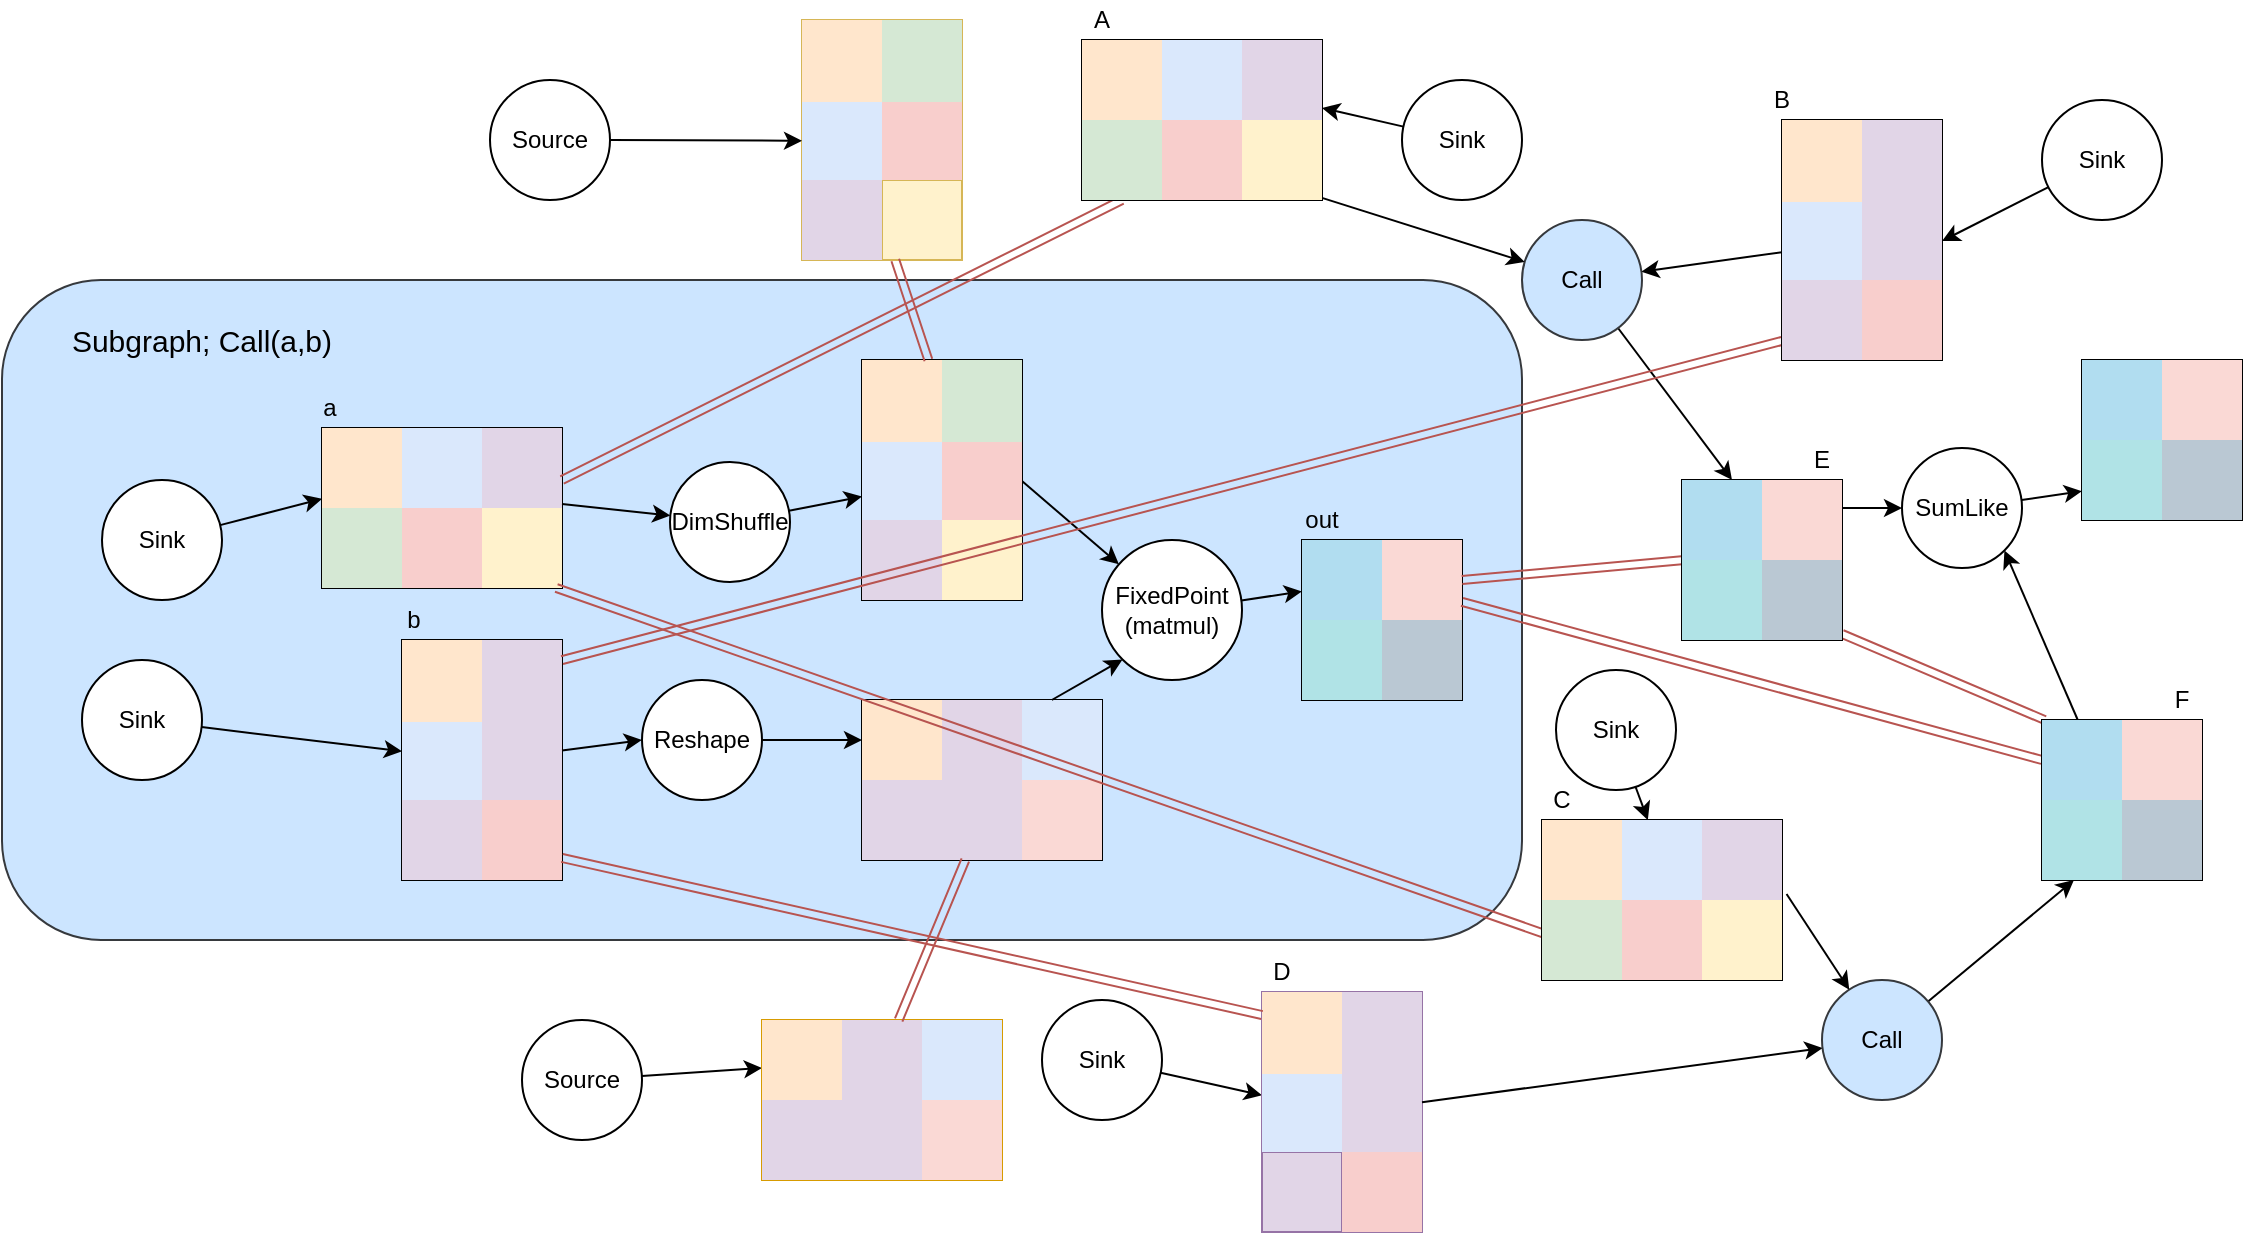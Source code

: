 <mxfile version="14.4.2" type="device"><diagram id="dzN43u1hBWLjYu7egHcY" name="Page-1"><mxGraphModel dx="1426" dy="2090" grid="1" gridSize="10" guides="1" tooltips="1" connect="1" arrows="1" fold="1" page="1" pageScale="1" pageWidth="827" pageHeight="1169" math="0" shadow="0"><root><mxCell id="0"/><mxCell id="1" parent="0"/><mxCell id="1M61TeJBCYLidvmGUJ4d-82" value="" style="rounded=1;whiteSpace=wrap;html=1;fillColor=#cce5ff;strokeColor=#36393d;" parent="1" vertex="1"><mxGeometry x="50" y="50" width="760" height="330" as="geometry"/></mxCell><mxCell id="1M61TeJBCYLidvmGUJ4d-6" style="rounded=0;orthogonalLoop=1;jettySize=auto;html=1;" parent="1" source="1M61TeJBCYLidvmGUJ4d-5" target="1M61TeJBCYLidvmGUJ4d-15" edge="1"><mxGeometry relative="1" as="geometry"><mxPoint x="170" y="200" as="targetPoint"/></mxGeometry></mxCell><mxCell id="1M61TeJBCYLidvmGUJ4d-5" value="Sink" style="ellipse;whiteSpace=wrap;html=1;aspect=fixed;" parent="1" vertex="1"><mxGeometry x="100" y="150" width="60" height="60" as="geometry"/></mxCell><mxCell id="1M61TeJBCYLidvmGUJ4d-14" value="" style="shape=table;html=1;whiteSpace=wrap;startSize=0;container=1;collapsible=0;childLayout=tableLayout;" parent="1" vertex="1"><mxGeometry x="210" y="124" width="120" height="80" as="geometry"/></mxCell><mxCell id="1M61TeJBCYLidvmGUJ4d-15" value="" style="shape=partialRectangle;html=1;whiteSpace=wrap;collapsible=0;dropTarget=0;pointerEvents=0;fillColor=none;top=0;left=0;bottom=0;right=0;points=[[0,0.5],[1,0.5]];portConstraint=eastwest;" parent="1M61TeJBCYLidvmGUJ4d-14" vertex="1"><mxGeometry width="120" height="40" as="geometry"/></mxCell><mxCell id="1M61TeJBCYLidvmGUJ4d-16" value="" style="shape=partialRectangle;html=1;whiteSpace=wrap;connectable=0;overflow=hidden;fillColor=#ffe6cc;top=0;left=0;bottom=0;right=0;strokeColor=#d79b00;" parent="1M61TeJBCYLidvmGUJ4d-15" vertex="1"><mxGeometry width="40" height="40" as="geometry"/></mxCell><mxCell id="1M61TeJBCYLidvmGUJ4d-17" value="" style="shape=partialRectangle;html=1;whiteSpace=wrap;connectable=0;overflow=hidden;fillColor=#dae8fc;top=0;left=0;bottom=0;right=0;strokeColor=#6c8ebf;" parent="1M61TeJBCYLidvmGUJ4d-15" vertex="1"><mxGeometry x="40" width="40" height="40" as="geometry"/></mxCell><mxCell id="1M61TeJBCYLidvmGUJ4d-18" value="" style="shape=partialRectangle;html=1;whiteSpace=wrap;connectable=0;overflow=hidden;fillColor=#e1d5e7;top=0;left=0;bottom=0;right=0;strokeColor=#9673a6;" parent="1M61TeJBCYLidvmGUJ4d-15" vertex="1"><mxGeometry x="80" width="40" height="40" as="geometry"/></mxCell><mxCell id="1M61TeJBCYLidvmGUJ4d-19" value="" style="shape=partialRectangle;html=1;whiteSpace=wrap;collapsible=0;dropTarget=0;pointerEvents=0;fillColor=none;top=0;left=0;bottom=0;right=0;points=[[0,0.5],[1,0.5]];portConstraint=eastwest;" parent="1M61TeJBCYLidvmGUJ4d-14" vertex="1"><mxGeometry y="40" width="120" height="40" as="geometry"/></mxCell><mxCell id="1M61TeJBCYLidvmGUJ4d-20" value="" style="shape=partialRectangle;html=1;whiteSpace=wrap;connectable=0;overflow=hidden;fillColor=#d5e8d4;top=0;left=0;bottom=0;right=0;strokeColor=#82b366;" parent="1M61TeJBCYLidvmGUJ4d-19" vertex="1"><mxGeometry width="40" height="40" as="geometry"/></mxCell><mxCell id="1M61TeJBCYLidvmGUJ4d-21" value="" style="shape=partialRectangle;html=1;whiteSpace=wrap;connectable=0;overflow=hidden;fillColor=#f8cecc;top=0;left=0;bottom=0;right=0;strokeColor=#b85450;" parent="1M61TeJBCYLidvmGUJ4d-19" vertex="1"><mxGeometry x="40" width="40" height="40" as="geometry"/></mxCell><mxCell id="1M61TeJBCYLidvmGUJ4d-22" value="" style="shape=partialRectangle;html=1;whiteSpace=wrap;connectable=0;overflow=hidden;fillColor=#fff2cc;top=0;left=0;bottom=0;right=0;strokeColor=#d6b656;" parent="1M61TeJBCYLidvmGUJ4d-19" vertex="1"><mxGeometry x="80" width="40" height="40" as="geometry"/></mxCell><mxCell id="1M61TeJBCYLidvmGUJ4d-34" style="edgeStyle=none;rounded=0;orthogonalLoop=1;jettySize=auto;html=1;" parent="1" source="1M61TeJBCYLidvmGUJ4d-23" target="1M61TeJBCYLidvmGUJ4d-28" edge="1"><mxGeometry relative="1" as="geometry"/></mxCell><mxCell id="1M61TeJBCYLidvmGUJ4d-23" value="Sink" style="ellipse;whiteSpace=wrap;html=1;aspect=fixed;" parent="1" vertex="1"><mxGeometry x="90" y="240" width="60" height="60" as="geometry"/></mxCell><mxCell id="1M61TeJBCYLidvmGUJ4d-24" value="" style="shape=table;html=1;whiteSpace=wrap;startSize=0;container=1;collapsible=0;childLayout=tableLayout;" parent="1" vertex="1"><mxGeometry x="250" y="230" width="80" height="120" as="geometry"/></mxCell><mxCell id="1M61TeJBCYLidvmGUJ4d-25" value="" style="shape=partialRectangle;html=1;whiteSpace=wrap;collapsible=0;dropTarget=0;pointerEvents=0;fillColor=none;top=0;left=0;bottom=0;right=0;points=[[0,0.5],[1,0.5]];portConstraint=eastwest;" parent="1M61TeJBCYLidvmGUJ4d-24" vertex="1"><mxGeometry width="80" height="41" as="geometry"/></mxCell><mxCell id="1M61TeJBCYLidvmGUJ4d-26" value="" style="shape=partialRectangle;html=1;whiteSpace=wrap;connectable=0;overflow=hidden;fillColor=#ffe6cc;top=0;left=0;bottom=0;right=0;strokeColor=#d79b00;" parent="1M61TeJBCYLidvmGUJ4d-25" vertex="1"><mxGeometry width="40" height="41" as="geometry"/></mxCell><mxCell id="1M61TeJBCYLidvmGUJ4d-27" value="" style="shape=partialRectangle;html=1;whiteSpace=wrap;connectable=0;overflow=hidden;fillColor=#e1d5e7;top=0;left=0;bottom=0;right=0;strokeColor=#9673a6;" parent="1M61TeJBCYLidvmGUJ4d-25" vertex="1"><mxGeometry x="40" width="40" height="41" as="geometry"/></mxCell><mxCell id="1M61TeJBCYLidvmGUJ4d-28" value="" style="shape=partialRectangle;html=1;whiteSpace=wrap;collapsible=0;dropTarget=0;pointerEvents=0;fillColor=none;top=0;left=0;bottom=0;right=0;points=[[0,0.5],[1,0.5]];portConstraint=eastwest;" parent="1M61TeJBCYLidvmGUJ4d-24" vertex="1"><mxGeometry y="41" width="80" height="39" as="geometry"/></mxCell><mxCell id="1M61TeJBCYLidvmGUJ4d-29" value="" style="shape=partialRectangle;html=1;whiteSpace=wrap;connectable=0;overflow=hidden;fillColor=#dae8fc;top=0;left=0;bottom=0;right=0;strokeColor=#6c8ebf;" parent="1M61TeJBCYLidvmGUJ4d-28" vertex="1"><mxGeometry width="40" height="39" as="geometry"/></mxCell><mxCell id="1M61TeJBCYLidvmGUJ4d-30" value="" style="shape=partialRectangle;html=1;whiteSpace=wrap;connectable=0;overflow=hidden;fillColor=#e1d5e7;top=0;left=0;bottom=0;right=0;strokeColor=#9673a6;" parent="1M61TeJBCYLidvmGUJ4d-28" vertex="1"><mxGeometry x="40" width="40" height="39" as="geometry"/></mxCell><mxCell id="1M61TeJBCYLidvmGUJ4d-31" value="" style="shape=partialRectangle;html=1;whiteSpace=wrap;collapsible=0;dropTarget=0;pointerEvents=0;fillColor=none;top=0;left=0;bottom=0;right=0;points=[[0,0.5],[1,0.5]];portConstraint=eastwest;" parent="1M61TeJBCYLidvmGUJ4d-24" vertex="1"><mxGeometry y="80" width="80" height="40" as="geometry"/></mxCell><mxCell id="1M61TeJBCYLidvmGUJ4d-32" value="" style="shape=partialRectangle;html=1;whiteSpace=wrap;connectable=0;overflow=hidden;fillColor=#e1d5e7;top=0;left=0;bottom=0;right=0;strokeColor=#9673a6;" parent="1M61TeJBCYLidvmGUJ4d-31" vertex="1"><mxGeometry width="40" height="40" as="geometry"/></mxCell><mxCell id="1M61TeJBCYLidvmGUJ4d-33" value="" style="shape=partialRectangle;html=1;whiteSpace=wrap;connectable=0;overflow=hidden;fillColor=#f8cecc;top=0;left=0;bottom=0;right=0;strokeColor=#b85450;" parent="1M61TeJBCYLidvmGUJ4d-31" vertex="1"><mxGeometry x="40" width="40" height="40" as="geometry"/></mxCell><mxCell id="1M61TeJBCYLidvmGUJ4d-59" style="edgeStyle=none;rounded=0;orthogonalLoop=1;jettySize=auto;html=1;" parent="1" source="1M61TeJBCYLidvmGUJ4d-35" target="1M61TeJBCYLidvmGUJ4d-38" edge="1"><mxGeometry relative="1" as="geometry"/></mxCell><mxCell id="1M61TeJBCYLidvmGUJ4d-35" value="Reshape" style="ellipse;whiteSpace=wrap;html=1;aspect=fixed;" parent="1" vertex="1"><mxGeometry x="370" y="250" width="60" height="60" as="geometry"/></mxCell><mxCell id="1M61TeJBCYLidvmGUJ4d-58" style="edgeStyle=none;rounded=0;orthogonalLoop=1;jettySize=auto;html=1;" parent="1" source="1M61TeJBCYLidvmGUJ4d-36" target="1M61TeJBCYLidvmGUJ4d-50" edge="1"><mxGeometry relative="1" as="geometry"/></mxCell><mxCell id="1M61TeJBCYLidvmGUJ4d-36" value="DimShuffle" style="ellipse;whiteSpace=wrap;html=1;aspect=fixed;" parent="1" vertex="1"><mxGeometry x="384" y="141" width="60" height="60" as="geometry"/></mxCell><mxCell id="1M61TeJBCYLidvmGUJ4d-37" value="" style="shape=table;html=1;whiteSpace=wrap;startSize=0;container=1;collapsible=0;childLayout=tableLayout;" parent="1" vertex="1"><mxGeometry x="480" y="260" width="120" height="80" as="geometry"/></mxCell><mxCell id="1M61TeJBCYLidvmGUJ4d-38" value="" style="shape=partialRectangle;html=1;whiteSpace=wrap;collapsible=0;dropTarget=0;pointerEvents=0;fillColor=none;top=0;left=0;bottom=0;right=0;points=[[0,0.5],[1,0.5]];portConstraint=eastwest;" parent="1M61TeJBCYLidvmGUJ4d-37" vertex="1"><mxGeometry width="120" height="40" as="geometry"/></mxCell><mxCell id="1M61TeJBCYLidvmGUJ4d-39" value="" style="shape=partialRectangle;html=1;whiteSpace=wrap;connectable=0;overflow=hidden;fillColor=#ffe6cc;top=0;left=0;bottom=0;right=0;strokeColor=#d79b00;" parent="1M61TeJBCYLidvmGUJ4d-38" vertex="1"><mxGeometry width="40" height="40" as="geometry"/></mxCell><mxCell id="1M61TeJBCYLidvmGUJ4d-40" value="" style="shape=partialRectangle;html=1;whiteSpace=wrap;connectable=0;overflow=hidden;fillColor=#e1d5e7;top=0;left=0;bottom=0;right=0;strokeColor=#9673a6;" parent="1M61TeJBCYLidvmGUJ4d-38" vertex="1"><mxGeometry x="40" width="40" height="40" as="geometry"/></mxCell><mxCell id="1M61TeJBCYLidvmGUJ4d-41" value="" style="shape=partialRectangle;html=1;whiteSpace=wrap;connectable=0;overflow=hidden;fillColor=#dae8fc;top=0;left=0;bottom=0;right=0;strokeColor=#6c8ebf;" parent="1M61TeJBCYLidvmGUJ4d-38" vertex="1"><mxGeometry x="80" width="40" height="40" as="geometry"/></mxCell><mxCell id="1M61TeJBCYLidvmGUJ4d-42" value="" style="shape=partialRectangle;html=1;whiteSpace=wrap;collapsible=0;dropTarget=0;pointerEvents=0;fillColor=none;top=0;left=0;bottom=0;right=0;points=[[0,0.5],[1,0.5]];portConstraint=eastwest;" parent="1M61TeJBCYLidvmGUJ4d-37" vertex="1"><mxGeometry y="40" width="120" height="40" as="geometry"/></mxCell><mxCell id="1M61TeJBCYLidvmGUJ4d-43" value="" style="shape=partialRectangle;html=1;whiteSpace=wrap;connectable=0;overflow=hidden;fillColor=#e1d5e7;top=0;left=0;bottom=0;right=0;strokeColor=#9673a6;" parent="1M61TeJBCYLidvmGUJ4d-42" vertex="1"><mxGeometry width="40" height="40" as="geometry"/></mxCell><mxCell id="1M61TeJBCYLidvmGUJ4d-44" value="" style="shape=partialRectangle;html=1;whiteSpace=wrap;connectable=0;overflow=hidden;fillColor=#e1d5e7;top=0;left=0;bottom=0;right=0;strokeColor=#9673a6;" parent="1M61TeJBCYLidvmGUJ4d-42" vertex="1"><mxGeometry x="40" width="40" height="40" as="geometry"/></mxCell><mxCell id="1M61TeJBCYLidvmGUJ4d-45" value="" style="shape=partialRectangle;html=1;whiteSpace=wrap;connectable=0;overflow=hidden;fillColor=#fad9d5;top=0;left=0;bottom=0;right=0;strokeColor=#ae4132;" parent="1M61TeJBCYLidvmGUJ4d-42" vertex="1"><mxGeometry x="80" width="40" height="40" as="geometry"/></mxCell><mxCell id="1M61TeJBCYLidvmGUJ4d-56" style="edgeStyle=none;rounded=0;orthogonalLoop=1;jettySize=auto;html=1;exitX=1;exitY=-0.05;exitDx=0;exitDy=0;exitPerimeter=0;" parent="1" source="1M61TeJBCYLidvmGUJ4d-19" target="1M61TeJBCYLidvmGUJ4d-36" edge="1"><mxGeometry relative="1" as="geometry"/></mxCell><mxCell id="1M61TeJBCYLidvmGUJ4d-57" style="edgeStyle=none;rounded=0;orthogonalLoop=1;jettySize=auto;html=1;entryX=0;entryY=0.5;entryDx=0;entryDy=0;" parent="1" source="1M61TeJBCYLidvmGUJ4d-28" target="1M61TeJBCYLidvmGUJ4d-35" edge="1"><mxGeometry relative="1" as="geometry"/></mxCell><mxCell id="1M61TeJBCYLidvmGUJ4d-70" style="edgeStyle=none;rounded=0;orthogonalLoop=1;jettySize=auto;html=1;" parent="1" source="1M61TeJBCYLidvmGUJ4d-60" target="1M61TeJBCYLidvmGUJ4d-64" edge="1"><mxGeometry relative="1" as="geometry"/></mxCell><mxCell id="1M61TeJBCYLidvmGUJ4d-60" value="FixedPoint&lt;br&gt;(matmul)" style="ellipse;whiteSpace=wrap;html=1;aspect=fixed;" parent="1" vertex="1"><mxGeometry x="600" y="180" width="70" height="70" as="geometry"/></mxCell><mxCell id="1M61TeJBCYLidvmGUJ4d-61" style="edgeStyle=none;rounded=0;orthogonalLoop=1;jettySize=auto;html=1;entryX=0;entryY=1;entryDx=0;entryDy=0;" parent="1" source="1M61TeJBCYLidvmGUJ4d-38" target="1M61TeJBCYLidvmGUJ4d-60" edge="1"><mxGeometry relative="1" as="geometry"/></mxCell><mxCell id="1M61TeJBCYLidvmGUJ4d-62" style="edgeStyle=none;rounded=0;orthogonalLoop=1;jettySize=auto;html=1;exitX=1;exitY=0.5;exitDx=0;exitDy=0;" parent="1" source="1M61TeJBCYLidvmGUJ4d-50" target="1M61TeJBCYLidvmGUJ4d-60" edge="1"><mxGeometry relative="1" as="geometry"/></mxCell><mxCell id="1M61TeJBCYLidvmGUJ4d-63" value="" style="shape=table;html=1;whiteSpace=wrap;startSize=0;container=1;collapsible=0;childLayout=tableLayout;" parent="1" vertex="1"><mxGeometry x="700" y="180" width="80" height="80" as="geometry"/></mxCell><mxCell id="1M61TeJBCYLidvmGUJ4d-64" value="" style="shape=partialRectangle;html=1;whiteSpace=wrap;collapsible=0;dropTarget=0;pointerEvents=0;fillColor=none;top=0;left=0;bottom=0;right=0;points=[[0,0.5],[1,0.5]];portConstraint=eastwest;" parent="1M61TeJBCYLidvmGUJ4d-63" vertex="1"><mxGeometry width="80" height="40" as="geometry"/></mxCell><mxCell id="1M61TeJBCYLidvmGUJ4d-65" value="" style="shape=partialRectangle;html=1;whiteSpace=wrap;connectable=0;overflow=hidden;fillColor=#b1ddf0;top=0;left=0;bottom=0;right=0;strokeColor=#10739e;" parent="1M61TeJBCYLidvmGUJ4d-64" vertex="1"><mxGeometry width="40" height="40" as="geometry"/></mxCell><mxCell id="1M61TeJBCYLidvmGUJ4d-66" value="" style="shape=partialRectangle;html=1;whiteSpace=wrap;connectable=0;overflow=hidden;fillColor=#fad9d5;top=0;left=0;bottom=0;right=0;strokeColor=#ae4132;" parent="1M61TeJBCYLidvmGUJ4d-64" vertex="1"><mxGeometry x="40" width="40" height="40" as="geometry"/></mxCell><mxCell id="1M61TeJBCYLidvmGUJ4d-67" value="" style="shape=partialRectangle;html=1;whiteSpace=wrap;collapsible=0;dropTarget=0;pointerEvents=0;fillColor=none;top=0;left=0;bottom=0;right=0;points=[[0,0.5],[1,0.5]];portConstraint=eastwest;" parent="1M61TeJBCYLidvmGUJ4d-63" vertex="1"><mxGeometry y="40" width="80" height="40" as="geometry"/></mxCell><mxCell id="1M61TeJBCYLidvmGUJ4d-68" value="" style="shape=partialRectangle;html=1;whiteSpace=wrap;connectable=0;overflow=hidden;fillColor=#b0e3e6;top=0;left=0;bottom=0;right=0;strokeColor=#0e8088;" parent="1M61TeJBCYLidvmGUJ4d-67" vertex="1"><mxGeometry width="40" height="40" as="geometry"/></mxCell><mxCell id="1M61TeJBCYLidvmGUJ4d-69" value="" style="shape=partialRectangle;html=1;whiteSpace=wrap;connectable=0;overflow=hidden;fillColor=#bac8d3;top=0;left=0;bottom=0;right=0;strokeColor=#23445d;" parent="1M61TeJBCYLidvmGUJ4d-67" vertex="1"><mxGeometry x="40" width="40" height="40" as="geometry"/></mxCell><mxCell id="1M61TeJBCYLidvmGUJ4d-83" value="&lt;font style=&quot;font-size: 15px&quot;&gt;Subgraph; Call(a,b)&lt;/font&gt;" style="text;html=1;strokeColor=none;fillColor=none;align=center;verticalAlign=middle;whiteSpace=wrap;rounded=0;" parent="1" vertex="1"><mxGeometry x="70" y="50" width="160" height="60" as="geometry"/></mxCell><mxCell id="1M61TeJBCYLidvmGUJ4d-85" value="a" style="text;html=1;strokeColor=none;fillColor=none;align=center;verticalAlign=middle;whiteSpace=wrap;rounded=0;" parent="1" vertex="1"><mxGeometry x="194" y="104" width="40" height="20" as="geometry"/></mxCell><mxCell id="1M61TeJBCYLidvmGUJ4d-86" value="b" style="text;html=1;strokeColor=none;fillColor=none;align=center;verticalAlign=middle;whiteSpace=wrap;rounded=0;" parent="1" vertex="1"><mxGeometry x="236" y="210" width="40" height="20" as="geometry"/></mxCell><mxCell id="1M61TeJBCYLidvmGUJ4d-87" value="out" style="text;html=1;strokeColor=none;fillColor=none;align=center;verticalAlign=middle;whiteSpace=wrap;rounded=0;" parent="1" vertex="1"><mxGeometry x="690" y="160" width="40" height="20" as="geometry"/></mxCell><mxCell id="1M61TeJBCYLidvmGUJ4d-113" style="edgeStyle=none;rounded=0;orthogonalLoop=1;jettySize=auto;html=1;" parent="1" source="1M61TeJBCYLidvmGUJ4d-89" edge="1"><mxGeometry relative="1" as="geometry"><mxPoint x="710" y="-36" as="targetPoint"/></mxGeometry></mxCell><mxCell id="1M61TeJBCYLidvmGUJ4d-89" value="Sink" style="ellipse;whiteSpace=wrap;html=1;aspect=fixed;" parent="1" vertex="1"><mxGeometry x="750" y="-50" width="60" height="60" as="geometry"/></mxCell><mxCell id="1M61TeJBCYLidvmGUJ4d-112" style="edgeStyle=none;rounded=0;orthogonalLoop=1;jettySize=auto;html=1;entryX=1;entryY=0.5;entryDx=0;entryDy=0;" parent="1" source="1M61TeJBCYLidvmGUJ4d-90" target="1M61TeJBCYLidvmGUJ4d-267" edge="1"><mxGeometry relative="1" as="geometry"><mxPoint x="1000" y="18" as="targetPoint"/></mxGeometry></mxCell><mxCell id="1M61TeJBCYLidvmGUJ4d-90" value="Sink" style="ellipse;whiteSpace=wrap;html=1;aspect=fixed;" parent="1" vertex="1"><mxGeometry x="1070" y="-40" width="60" height="60" as="geometry"/></mxCell><mxCell id="1M61TeJBCYLidvmGUJ4d-100" value="" style="shape=partialRectangle;html=1;whiteSpace=wrap;connectable=0;overflow=hidden;fillColor=none;top=0;left=0;bottom=0;right=0;" parent="1" vertex="1"><mxGeometry x="490" y="180" width="40" height="40" as="geometry"/></mxCell><mxCell id="1M61TeJBCYLidvmGUJ4d-114" style="edgeStyle=none;rounded=0;orthogonalLoop=1;jettySize=auto;html=1;" parent="1" source="1M61TeJBCYLidvmGUJ4d-115" edge="1"><mxGeometry relative="1" as="geometry"><mxPoint x="872.923" y="320" as="targetPoint"/></mxGeometry></mxCell><mxCell id="1M61TeJBCYLidvmGUJ4d-115" value="Sink" style="ellipse;whiteSpace=wrap;html=1;aspect=fixed;" parent="1" vertex="1"><mxGeometry x="827" y="245" width="60" height="60" as="geometry"/></mxCell><mxCell id="1M61TeJBCYLidvmGUJ4d-116" style="edgeStyle=none;rounded=0;orthogonalLoop=1;jettySize=auto;html=1;" parent="1" source="1M61TeJBCYLidvmGUJ4d-117" target="1M61TeJBCYLidvmGUJ4d-131" edge="1"><mxGeometry relative="1" as="geometry"/></mxCell><mxCell id="1M61TeJBCYLidvmGUJ4d-117" value="Sink" style="ellipse;whiteSpace=wrap;html=1;aspect=fixed;" parent="1" vertex="1"><mxGeometry x="570" y="410" width="60" height="60" as="geometry"/></mxCell><mxCell id="1M61TeJBCYLidvmGUJ4d-127" value="" style="shape=table;html=1;whiteSpace=wrap;startSize=0;container=1;collapsible=0;childLayout=tableLayout;fillColor=#e1d5e7;strokeColor=#9673a6;" parent="1" vertex="1"><mxGeometry x="680" y="406" width="80" height="120" as="geometry"/></mxCell><mxCell id="1M61TeJBCYLidvmGUJ4d-128" value="" style="shape=partialRectangle;html=1;whiteSpace=wrap;collapsible=0;dropTarget=0;pointerEvents=0;fillColor=none;top=0;left=0;bottom=0;right=0;points=[[0,0.5],[1,0.5]];portConstraint=eastwest;" parent="1M61TeJBCYLidvmGUJ4d-127" vertex="1"><mxGeometry width="80" height="41" as="geometry"/></mxCell><mxCell id="1M61TeJBCYLidvmGUJ4d-129" value="" style="shape=partialRectangle;html=1;whiteSpace=wrap;connectable=0;overflow=hidden;fillColor=#ffe6cc;top=0;left=0;bottom=0;right=0;strokeColor=#d79b00;" parent="1M61TeJBCYLidvmGUJ4d-128" vertex="1"><mxGeometry width="40" height="41" as="geometry"/></mxCell><mxCell id="1M61TeJBCYLidvmGUJ4d-130" value="" style="shape=partialRectangle;html=1;whiteSpace=wrap;connectable=0;overflow=hidden;fillColor=#e1d5e7;top=0;left=0;bottom=0;right=0;strokeColor=#9673a6;" parent="1M61TeJBCYLidvmGUJ4d-128" vertex="1"><mxGeometry x="40" width="40" height="41" as="geometry"/></mxCell><mxCell id="1M61TeJBCYLidvmGUJ4d-131" value="" style="shape=partialRectangle;html=1;whiteSpace=wrap;collapsible=0;dropTarget=0;pointerEvents=0;fillColor=none;top=0;left=0;bottom=0;right=0;points=[[0,0.5],[1,0.5]];portConstraint=eastwest;" parent="1M61TeJBCYLidvmGUJ4d-127" vertex="1"><mxGeometry y="41" width="80" height="39" as="geometry"/></mxCell><mxCell id="1M61TeJBCYLidvmGUJ4d-132" value="" style="shape=partialRectangle;html=1;whiteSpace=wrap;connectable=0;overflow=hidden;fillColor=#dae8fc;top=0;left=0;bottom=0;right=0;strokeColor=#6c8ebf;" parent="1M61TeJBCYLidvmGUJ4d-131" vertex="1"><mxGeometry width="40" height="39" as="geometry"/></mxCell><mxCell id="1M61TeJBCYLidvmGUJ4d-133" value="" style="shape=partialRectangle;html=1;whiteSpace=wrap;connectable=0;overflow=hidden;fillColor=#e1d5e7;top=0;left=0;bottom=0;right=0;strokeColor=#9673a6;" parent="1M61TeJBCYLidvmGUJ4d-131" vertex="1"><mxGeometry x="40" width="40" height="39" as="geometry"/></mxCell><mxCell id="1M61TeJBCYLidvmGUJ4d-134" value="" style="shape=partialRectangle;html=1;whiteSpace=wrap;collapsible=0;dropTarget=0;pointerEvents=0;fillColor=none;top=0;left=0;bottom=0;right=0;points=[[0,0.5],[1,0.5]];portConstraint=eastwest;" parent="1M61TeJBCYLidvmGUJ4d-127" vertex="1"><mxGeometry y="80" width="80" height="40" as="geometry"/></mxCell><mxCell id="1M61TeJBCYLidvmGUJ4d-135" value="" style="shape=partialRectangle;html=1;whiteSpace=wrap;connectable=0;overflow=hidden;fillColor=none;top=0;left=0;bottom=0;right=0;" parent="1M61TeJBCYLidvmGUJ4d-134" vertex="1"><mxGeometry width="40" height="40" as="geometry"/></mxCell><mxCell id="1M61TeJBCYLidvmGUJ4d-136" value="" style="shape=partialRectangle;html=1;whiteSpace=wrap;connectable=0;overflow=hidden;fillColor=#f8cecc;top=0;left=0;bottom=0;right=0;strokeColor=#b85450;" parent="1M61TeJBCYLidvmGUJ4d-134" vertex="1"><mxGeometry x="40" width="40" height="40" as="geometry"/></mxCell><mxCell id="1M61TeJBCYLidvmGUJ4d-183" style="edgeStyle=none;rounded=0;orthogonalLoop=1;jettySize=auto;html=1;" parent="1" source="1M61TeJBCYLidvmGUJ4d-160" target="1M61TeJBCYLidvmGUJ4d-281" edge="1"><mxGeometry relative="1" as="geometry"><mxPoint x="913.636" y="140" as="targetPoint"/></mxGeometry></mxCell><mxCell id="1M61TeJBCYLidvmGUJ4d-160" value="Call" style="ellipse;whiteSpace=wrap;html=1;aspect=fixed;fillColor=#cce5ff;strokeColor=#36393d;" parent="1" vertex="1"><mxGeometry x="810" y="20" width="60" height="60" as="geometry"/></mxCell><mxCell id="1M61TeJBCYLidvmGUJ4d-161" style="edgeStyle=none;rounded=0;orthogonalLoop=1;jettySize=auto;html=1;" parent="1" source="1M61TeJBCYLidvmGUJ4d-267" target="1M61TeJBCYLidvmGUJ4d-160" edge="1"><mxGeometry relative="1" as="geometry"><mxPoint x="930" y="36.546" as="sourcePoint"/><mxPoint x="833.623" y="-60.117" as="targetPoint"/></mxGeometry></mxCell><mxCell id="1M61TeJBCYLidvmGUJ4d-162" style="edgeStyle=none;rounded=0;orthogonalLoop=1;jettySize=auto;html=1;" parent="1" target="1M61TeJBCYLidvmGUJ4d-160" edge="1"><mxGeometry relative="1" as="geometry"><mxPoint x="710" y="8.947" as="sourcePoint"/><mxPoint x="836.968" y="-80.841" as="targetPoint"/></mxGeometry></mxCell><mxCell id="1M61TeJBCYLidvmGUJ4d-182" style="edgeStyle=none;rounded=0;orthogonalLoop=1;jettySize=auto;html=1;" parent="1" source="1M61TeJBCYLidvmGUJ4d-163" target="1M61TeJBCYLidvmGUJ4d-291" edge="1"><mxGeometry relative="1" as="geometry"><mxPoint x="1048.32" y="311.32" as="targetPoint"/></mxGeometry></mxCell><mxCell id="1M61TeJBCYLidvmGUJ4d-163" value="Call" style="ellipse;whiteSpace=wrap;html=1;aspect=fixed;fillColor=#cce5ff;strokeColor=#36393d;" parent="1" vertex="1"><mxGeometry x="960" y="400" width="60" height="60" as="geometry"/></mxCell><mxCell id="1M61TeJBCYLidvmGUJ4d-164" style="edgeStyle=none;rounded=0;orthogonalLoop=1;jettySize=auto;html=1;" parent="1" source="1M61TeJBCYLidvmGUJ4d-131" target="1M61TeJBCYLidvmGUJ4d-163" edge="1"><mxGeometry relative="1" as="geometry"/></mxCell><mxCell id="1M61TeJBCYLidvmGUJ4d-165" style="edgeStyle=none;rounded=0;orthogonalLoop=1;jettySize=auto;html=1;exitX=1.019;exitY=-0.075;exitDx=0;exitDy=0;exitPerimeter=0;" parent="1" source="1M61TeJBCYLidvmGUJ4d-249" target="1M61TeJBCYLidvmGUJ4d-163" edge="1"><mxGeometry relative="1" as="geometry"><mxPoint x="940" y="360" as="sourcePoint"/></mxGeometry></mxCell><mxCell id="1M61TeJBCYLidvmGUJ4d-193" style="edgeStyle=none;rounded=0;orthogonalLoop=1;jettySize=auto;html=1;" parent="1" source="1M61TeJBCYLidvmGUJ4d-166" target="1M61TeJBCYLidvmGUJ4d-277" edge="1"><mxGeometry relative="1" as="geometry"><mxPoint x="1080" y="140" as="targetPoint"/></mxGeometry></mxCell><mxCell id="1M61TeJBCYLidvmGUJ4d-166" value="SumLike" style="ellipse;whiteSpace=wrap;html=1;aspect=fixed;" parent="1" vertex="1"><mxGeometry x="1000" y="134" width="60" height="60" as="geometry"/></mxCell><mxCell id="1M61TeJBCYLidvmGUJ4d-184" style="edgeStyle=none;rounded=0;orthogonalLoop=1;jettySize=auto;html=1;entryX=0;entryY=0.5;entryDx=0;entryDy=0;" parent="1" target="1M61TeJBCYLidvmGUJ4d-166" edge="1"><mxGeometry relative="1" as="geometry"><mxPoint x="960" y="164" as="sourcePoint"/></mxGeometry></mxCell><mxCell id="1M61TeJBCYLidvmGUJ4d-185" style="edgeStyle=none;rounded=0;orthogonalLoop=1;jettySize=auto;html=1;entryX=1;entryY=1;entryDx=0;entryDy=0;exitX=0.229;exitY=0.025;exitDx=0;exitDy=0;exitPerimeter=0;" parent="1" source="1M61TeJBCYLidvmGUJ4d-288" target="1M61TeJBCYLidvmGUJ4d-166" edge="1"><mxGeometry relative="1" as="geometry"><mxPoint x="1077.567" y="270" as="sourcePoint"/></mxGeometry></mxCell><mxCell id="1M61TeJBCYLidvmGUJ4d-46" value="" style="shape=table;html=1;whiteSpace=wrap;startSize=0;container=1;collapsible=0;childLayout=tableLayout;" parent="1" vertex="1"><mxGeometry x="480" y="90" width="80" height="120" as="geometry"/></mxCell><mxCell id="1M61TeJBCYLidvmGUJ4d-47" value="" style="shape=partialRectangle;html=1;whiteSpace=wrap;collapsible=0;dropTarget=0;pointerEvents=0;fillColor=none;top=0;left=0;bottom=0;right=0;points=[[0,0.5],[1,0.5]];portConstraint=eastwest;" parent="1M61TeJBCYLidvmGUJ4d-46" vertex="1"><mxGeometry width="80" height="41" as="geometry"/></mxCell><mxCell id="1M61TeJBCYLidvmGUJ4d-48" value="" style="shape=partialRectangle;html=1;whiteSpace=wrap;connectable=0;overflow=hidden;fillColor=#ffe6cc;top=0;left=0;bottom=0;right=0;strokeColor=#d79b00;" parent="1M61TeJBCYLidvmGUJ4d-47" vertex="1"><mxGeometry width="40" height="41" as="geometry"/></mxCell><mxCell id="1M61TeJBCYLidvmGUJ4d-49" value="" style="shape=partialRectangle;html=1;whiteSpace=wrap;connectable=0;overflow=hidden;fillColor=#d5e8d4;top=0;left=0;bottom=0;right=0;strokeColor=#82b366;" parent="1M61TeJBCYLidvmGUJ4d-47" vertex="1"><mxGeometry x="40" width="40" height="41" as="geometry"/></mxCell><mxCell id="1M61TeJBCYLidvmGUJ4d-50" value="" style="shape=partialRectangle;html=1;whiteSpace=wrap;collapsible=0;dropTarget=0;pointerEvents=0;fillColor=none;top=0;left=0;bottom=0;right=0;points=[[0,0.5],[1,0.5]];portConstraint=eastwest;" parent="1M61TeJBCYLidvmGUJ4d-46" vertex="1"><mxGeometry y="41" width="80" height="39" as="geometry"/></mxCell><mxCell id="1M61TeJBCYLidvmGUJ4d-51" value="" style="shape=partialRectangle;html=1;whiteSpace=wrap;connectable=0;overflow=hidden;fillColor=#dae8fc;top=0;left=0;bottom=0;right=0;strokeColor=#6c8ebf;" parent="1M61TeJBCYLidvmGUJ4d-50" vertex="1"><mxGeometry width="40" height="39" as="geometry"/></mxCell><mxCell id="1M61TeJBCYLidvmGUJ4d-52" value="" style="shape=partialRectangle;html=1;whiteSpace=wrap;connectable=0;overflow=hidden;fillColor=#f8cecc;top=0;left=0;bottom=0;right=0;strokeColor=#b85450;" parent="1M61TeJBCYLidvmGUJ4d-50" vertex="1"><mxGeometry x="40" width="40" height="39" as="geometry"/></mxCell><mxCell id="1M61TeJBCYLidvmGUJ4d-53" value="" style="shape=partialRectangle;html=1;whiteSpace=wrap;collapsible=0;dropTarget=0;pointerEvents=0;fillColor=none;top=0;left=0;bottom=0;right=0;points=[[0,0.5],[1,0.5]];portConstraint=eastwest;" parent="1M61TeJBCYLidvmGUJ4d-46" vertex="1"><mxGeometry y="80" width="80" height="40" as="geometry"/></mxCell><mxCell id="1M61TeJBCYLidvmGUJ4d-54" value="" style="shape=partialRectangle;html=1;whiteSpace=wrap;connectable=0;overflow=hidden;fillColor=#e1d5e7;top=0;left=0;bottom=0;right=0;strokeColor=#9673a6;" parent="1M61TeJBCYLidvmGUJ4d-53" vertex="1"><mxGeometry width="40" height="40" as="geometry"/></mxCell><mxCell id="1M61TeJBCYLidvmGUJ4d-55" value="" style="shape=partialRectangle;html=1;whiteSpace=wrap;connectable=0;overflow=hidden;fillColor=#fff2cc;top=0;left=0;bottom=0;right=0;strokeColor=#d6b656;" parent="1M61TeJBCYLidvmGUJ4d-53" vertex="1"><mxGeometry x="40" width="40" height="40" as="geometry"/></mxCell><mxCell id="1M61TeJBCYLidvmGUJ4d-202" value="" style="shape=link;html=1;fillColor=#f8cecc;strokeColor=#b85450;" parent="1" source="1M61TeJBCYLidvmGUJ4d-270" target="1M61TeJBCYLidvmGUJ4d-25" edge="1"><mxGeometry width="100" relative="1" as="geometry"><mxPoint x="930" y="70" as="sourcePoint"/><mxPoint x="760" y="150" as="targetPoint"/></mxGeometry></mxCell><mxCell id="1M61TeJBCYLidvmGUJ4d-203" value="" style="shape=link;html=1;fillColor=#f8cecc;strokeColor=#b85450;" parent="1" source="1M61TeJBCYLidvmGUJ4d-31" target="1M61TeJBCYLidvmGUJ4d-128" edge="1"><mxGeometry width="100" relative="1" as="geometry"><mxPoint x="660" y="150" as="sourcePoint"/><mxPoint x="760" y="150" as="targetPoint"/></mxGeometry></mxCell><mxCell id="1M61TeJBCYLidvmGUJ4d-204" value="" style="shape=link;html=1;fillColor=#f8cecc;strokeColor=#b85450;" parent="1" target="1M61TeJBCYLidvmGUJ4d-19" edge="1"><mxGeometry width="100" relative="1" as="geometry"><mxPoint x="830" y="380" as="sourcePoint"/><mxPoint x="336.464" y="240" as="targetPoint"/></mxGeometry></mxCell><mxCell id="1M61TeJBCYLidvmGUJ4d-205" value="" style="shape=link;html=1;fillColor=#f8cecc;strokeColor=#b85450;" parent="1" source="1M61TeJBCYLidvmGUJ4d-259" edge="1"><mxGeometry width="100" relative="1" as="geometry"><mxPoint x="610" y="10" as="sourcePoint"/><mxPoint x="330" y="150" as="targetPoint"/></mxGeometry></mxCell><mxCell id="1M61TeJBCYLidvmGUJ4d-206" value="" style="shape=link;html=1;fillColor=#f8cecc;strokeColor=#b85450;entryX=1;entryY=0.5;entryDx=0;entryDy=0;exitX=0.154;exitY=-0.025;exitDx=0;exitDy=0;exitPerimeter=0;" parent="1" source="1M61TeJBCYLidvmGUJ4d-284" target="1M61TeJBCYLidvmGUJ4d-64" edge="1"><mxGeometry width="100" relative="1" as="geometry"><mxPoint x="890" y="200" as="sourcePoint"/><mxPoint x="346.122" y="224" as="targetPoint"/></mxGeometry></mxCell><mxCell id="1M61TeJBCYLidvmGUJ4d-207" value="" style="shape=link;html=1;fillColor=#f8cecc;strokeColor=#b85450;exitX=0;exitY=0.5;exitDx=0;exitDy=0;" parent="1" source="1M61TeJBCYLidvmGUJ4d-288" target="1M61TeJBCYLidvmGUJ4d-64" edge="1"><mxGeometry width="100" relative="1" as="geometry"><mxPoint x="1050" y="290" as="sourcePoint"/><mxPoint x="790" y="210" as="targetPoint"/></mxGeometry></mxCell><mxCell id="1M61TeJBCYLidvmGUJ4d-208" value="" style="shape=link;html=1;fillColor=#f8cecc;strokeColor=#b85450;entryX=0.017;entryY=0;entryDx=0;entryDy=0;entryPerimeter=0;" parent="1" source="1M61TeJBCYLidvmGUJ4d-284" target="1M61TeJBCYLidvmGUJ4d-288" edge="1"><mxGeometry width="100" relative="1" as="geometry"><mxPoint x="965.556" y="220" as="sourcePoint"/><mxPoint x="1054.444" y="270" as="targetPoint"/></mxGeometry></mxCell><mxCell id="1M61TeJBCYLidvmGUJ4d-210" value="" style="shape=table;html=1;whiteSpace=wrap;startSize=0;container=1;collapsible=0;childLayout=tableLayout;fillColor=#fff2cc;strokeColor=#d6b656;" parent="1" vertex="1"><mxGeometry x="450" y="-80" width="80" height="120" as="geometry"/></mxCell><mxCell id="1M61TeJBCYLidvmGUJ4d-211" value="" style="shape=partialRectangle;html=1;whiteSpace=wrap;collapsible=0;dropTarget=0;pointerEvents=0;fillColor=none;top=0;left=0;bottom=0;right=0;points=[[0,0.5],[1,0.5]];portConstraint=eastwest;" parent="1M61TeJBCYLidvmGUJ4d-210" vertex="1"><mxGeometry width="80" height="41" as="geometry"/></mxCell><mxCell id="1M61TeJBCYLidvmGUJ4d-212" value="" style="shape=partialRectangle;html=1;whiteSpace=wrap;connectable=0;overflow=hidden;fillColor=#ffe6cc;top=0;left=0;bottom=0;right=0;strokeColor=#d79b00;" parent="1M61TeJBCYLidvmGUJ4d-211" vertex="1"><mxGeometry width="40" height="41" as="geometry"/></mxCell><mxCell id="1M61TeJBCYLidvmGUJ4d-213" value="" style="shape=partialRectangle;html=1;whiteSpace=wrap;connectable=0;overflow=hidden;fillColor=#d5e8d4;top=0;left=0;bottom=0;right=0;strokeColor=#82b366;" parent="1M61TeJBCYLidvmGUJ4d-211" vertex="1"><mxGeometry x="40" width="40" height="41" as="geometry"/></mxCell><mxCell id="1M61TeJBCYLidvmGUJ4d-214" value="" style="shape=partialRectangle;html=1;whiteSpace=wrap;collapsible=0;dropTarget=0;pointerEvents=0;fillColor=none;top=0;left=0;bottom=0;right=0;points=[[0,0.5],[1,0.5]];portConstraint=eastwest;" parent="1M61TeJBCYLidvmGUJ4d-210" vertex="1"><mxGeometry y="41" width="80" height="39" as="geometry"/></mxCell><mxCell id="1M61TeJBCYLidvmGUJ4d-215" value="" style="shape=partialRectangle;html=1;whiteSpace=wrap;connectable=0;overflow=hidden;fillColor=#dae8fc;top=0;left=0;bottom=0;right=0;strokeColor=#6c8ebf;" parent="1M61TeJBCYLidvmGUJ4d-214" vertex="1"><mxGeometry width="40" height="39" as="geometry"/></mxCell><mxCell id="1M61TeJBCYLidvmGUJ4d-216" value="" style="shape=partialRectangle;html=1;whiteSpace=wrap;connectable=0;overflow=hidden;fillColor=#f8cecc;top=0;left=0;bottom=0;right=0;strokeColor=#b85450;" parent="1M61TeJBCYLidvmGUJ4d-214" vertex="1"><mxGeometry x="40" width="40" height="39" as="geometry"/></mxCell><mxCell id="1M61TeJBCYLidvmGUJ4d-217" value="" style="shape=partialRectangle;html=1;whiteSpace=wrap;collapsible=0;dropTarget=0;pointerEvents=0;fillColor=none;top=0;left=0;bottom=0;right=0;points=[[0,0.5],[1,0.5]];portConstraint=eastwest;" parent="1M61TeJBCYLidvmGUJ4d-210" vertex="1"><mxGeometry y="80" width="80" height="40" as="geometry"/></mxCell><mxCell id="1M61TeJBCYLidvmGUJ4d-218" value="" style="shape=partialRectangle;html=1;whiteSpace=wrap;connectable=0;overflow=hidden;fillColor=#e1d5e7;top=0;left=0;bottom=0;right=0;strokeColor=#9673a6;" parent="1M61TeJBCYLidvmGUJ4d-217" vertex="1"><mxGeometry width="40" height="40" as="geometry"/></mxCell><mxCell id="1M61TeJBCYLidvmGUJ4d-219" value="" style="shape=partialRectangle;html=1;whiteSpace=wrap;connectable=0;overflow=hidden;fillColor=none;top=0;left=0;bottom=0;right=0;" parent="1M61TeJBCYLidvmGUJ4d-217" vertex="1"><mxGeometry x="40" width="40" height="40" as="geometry"/></mxCell><mxCell id="1M61TeJBCYLidvmGUJ4d-220" value="Source" style="ellipse;whiteSpace=wrap;html=1;aspect=fixed;" parent="1" vertex="1"><mxGeometry x="294" y="-50" width="60" height="60" as="geometry"/></mxCell><mxCell id="1M61TeJBCYLidvmGUJ4d-223" value="" style="endArrow=classic;html=1;" parent="1" source="1M61TeJBCYLidvmGUJ4d-220" target="1M61TeJBCYLidvmGUJ4d-214" edge="1"><mxGeometry width="50" height="50" relative="1" as="geometry"><mxPoint x="680" y="180" as="sourcePoint"/><mxPoint x="730" y="130" as="targetPoint"/></mxGeometry></mxCell><mxCell id="1M61TeJBCYLidvmGUJ4d-235" style="rounded=0;orthogonalLoop=1;jettySize=auto;html=1;" parent="1" source="1M61TeJBCYLidvmGUJ4d-224" target="1M61TeJBCYLidvmGUJ4d-226" edge="1"><mxGeometry relative="1" as="geometry"/></mxCell><mxCell id="1M61TeJBCYLidvmGUJ4d-224" value="Source" style="ellipse;whiteSpace=wrap;html=1;aspect=fixed;" parent="1" vertex="1"><mxGeometry x="310" y="420" width="60" height="60" as="geometry"/></mxCell><mxCell id="1M61TeJBCYLidvmGUJ4d-225" value="" style="shape=table;html=1;whiteSpace=wrap;startSize=0;container=1;collapsible=0;childLayout=tableLayout;fillColor=#ffe6cc;strokeColor=#d79b00;" parent="1" vertex="1"><mxGeometry x="430" y="420" width="120" height="80" as="geometry"/></mxCell><mxCell id="1M61TeJBCYLidvmGUJ4d-226" value="" style="shape=partialRectangle;html=1;whiteSpace=wrap;collapsible=0;dropTarget=0;pointerEvents=0;fillColor=none;top=0;left=0;bottom=0;right=0;points=[[0,0.5],[1,0.5]];portConstraint=eastwest;" parent="1M61TeJBCYLidvmGUJ4d-225" vertex="1"><mxGeometry width="120" height="40" as="geometry"/></mxCell><mxCell id="1M61TeJBCYLidvmGUJ4d-227" value="" style="shape=partialRectangle;html=1;whiteSpace=wrap;connectable=0;overflow=hidden;fillColor=#ffe6cc;top=0;left=0;bottom=0;right=0;strokeColor=#d79b00;" parent="1M61TeJBCYLidvmGUJ4d-226" vertex="1"><mxGeometry width="40" height="40" as="geometry"/></mxCell><mxCell id="1M61TeJBCYLidvmGUJ4d-228" value="" style="shape=partialRectangle;html=1;whiteSpace=wrap;connectable=0;overflow=hidden;fillColor=#e1d5e7;top=0;left=0;bottom=0;right=0;strokeColor=#9673a6;" parent="1M61TeJBCYLidvmGUJ4d-226" vertex="1"><mxGeometry x="40" width="40" height="40" as="geometry"/></mxCell><mxCell id="1M61TeJBCYLidvmGUJ4d-229" value="" style="shape=partialRectangle;html=1;whiteSpace=wrap;connectable=0;overflow=hidden;fillColor=#dae8fc;top=0;left=0;bottom=0;right=0;strokeColor=#6c8ebf;" parent="1M61TeJBCYLidvmGUJ4d-226" vertex="1"><mxGeometry x="80" width="40" height="40" as="geometry"/></mxCell><mxCell id="1M61TeJBCYLidvmGUJ4d-230" value="" style="shape=partialRectangle;html=1;whiteSpace=wrap;collapsible=0;dropTarget=0;pointerEvents=0;fillColor=none;top=0;left=0;bottom=0;right=0;points=[[0,0.5],[1,0.5]];portConstraint=eastwest;" parent="1M61TeJBCYLidvmGUJ4d-225" vertex="1"><mxGeometry y="40" width="120" height="40" as="geometry"/></mxCell><mxCell id="1M61TeJBCYLidvmGUJ4d-231" value="" style="shape=partialRectangle;html=1;whiteSpace=wrap;connectable=0;overflow=hidden;fillColor=#e1d5e7;top=0;left=0;bottom=0;right=0;strokeColor=#9673a6;" parent="1M61TeJBCYLidvmGUJ4d-230" vertex="1"><mxGeometry width="40" height="40" as="geometry"/></mxCell><mxCell id="1M61TeJBCYLidvmGUJ4d-232" value="" style="shape=partialRectangle;html=1;whiteSpace=wrap;connectable=0;overflow=hidden;fillColor=#e1d5e7;top=0;left=0;bottom=0;right=0;strokeColor=#9673a6;" parent="1M61TeJBCYLidvmGUJ4d-230" vertex="1"><mxGeometry x="40" width="40" height="40" as="geometry"/></mxCell><mxCell id="1M61TeJBCYLidvmGUJ4d-233" value="" style="shape=partialRectangle;html=1;whiteSpace=wrap;connectable=0;overflow=hidden;fillColor=#fad9d5;top=0;left=0;bottom=0;right=0;strokeColor=#ae4132;" parent="1M61TeJBCYLidvmGUJ4d-230" vertex="1"><mxGeometry x="80" width="40" height="40" as="geometry"/></mxCell><mxCell id="1M61TeJBCYLidvmGUJ4d-236" value="" style="shape=link;html=1;fillColor=#f8cecc;strokeColor=#b85450;" parent="1" source="1M61TeJBCYLidvmGUJ4d-42" target="1M61TeJBCYLidvmGUJ4d-226" edge="1"><mxGeometry width="100" relative="1" as="geometry"><mxPoint x="340" y="348.419" as="sourcePoint"/><mxPoint x="690" y="422.081" as="targetPoint"/></mxGeometry></mxCell><mxCell id="1M61TeJBCYLidvmGUJ4d-237" value="" style="shape=link;html=1;fillColor=#f8cecc;strokeColor=#b85450;" parent="1" source="1M61TeJBCYLidvmGUJ4d-217" target="1M61TeJBCYLidvmGUJ4d-47" edge="1"><mxGeometry width="100" relative="1" as="geometry"><mxPoint x="541.667" y="350" as="sourcePoint"/><mxPoint x="508.333" y="430" as="targetPoint"/></mxGeometry></mxCell><mxCell id="1M61TeJBCYLidvmGUJ4d-238" value="A" style="text;html=1;strokeColor=none;fillColor=none;align=center;verticalAlign=middle;whiteSpace=wrap;rounded=0;" parent="1" vertex="1"><mxGeometry x="580" y="-90" width="40" height="20" as="geometry"/></mxCell><mxCell id="1M61TeJBCYLidvmGUJ4d-240" value="B" style="text;html=1;strokeColor=none;fillColor=none;align=center;verticalAlign=middle;whiteSpace=wrap;rounded=0;" parent="1" vertex="1"><mxGeometry x="920" y="-50" width="40" height="20" as="geometry"/></mxCell><mxCell id="1M61TeJBCYLidvmGUJ4d-241" value="C" style="text;html=1;strokeColor=none;fillColor=none;align=center;verticalAlign=middle;whiteSpace=wrap;rounded=0;" parent="1" vertex="1"><mxGeometry x="810" y="300" width="40" height="20" as="geometry"/></mxCell><mxCell id="1M61TeJBCYLidvmGUJ4d-242" value="D" style="text;html=1;strokeColor=none;fillColor=none;align=center;verticalAlign=middle;whiteSpace=wrap;rounded=0;" parent="1" vertex="1"><mxGeometry x="670" y="386" width="40" height="20" as="geometry"/></mxCell><mxCell id="1M61TeJBCYLidvmGUJ4d-244" value="" style="shape=table;html=1;whiteSpace=wrap;startSize=0;container=1;collapsible=0;childLayout=tableLayout;" parent="1" vertex="1"><mxGeometry x="820" y="320" width="120" height="80" as="geometry"/></mxCell><mxCell id="1M61TeJBCYLidvmGUJ4d-245" value="" style="shape=partialRectangle;html=1;whiteSpace=wrap;collapsible=0;dropTarget=0;pointerEvents=0;fillColor=none;top=0;left=0;bottom=0;right=0;points=[[0,0.5],[1,0.5]];portConstraint=eastwest;" parent="1M61TeJBCYLidvmGUJ4d-244" vertex="1"><mxGeometry width="120" height="40" as="geometry"/></mxCell><mxCell id="1M61TeJBCYLidvmGUJ4d-246" value="" style="shape=partialRectangle;html=1;whiteSpace=wrap;connectable=0;overflow=hidden;fillColor=#ffe6cc;top=0;left=0;bottom=0;right=0;strokeColor=#d79b00;" parent="1M61TeJBCYLidvmGUJ4d-245" vertex="1"><mxGeometry width="40" height="40" as="geometry"/></mxCell><mxCell id="1M61TeJBCYLidvmGUJ4d-247" value="" style="shape=partialRectangle;html=1;whiteSpace=wrap;connectable=0;overflow=hidden;fillColor=#dae8fc;top=0;left=0;bottom=0;right=0;strokeColor=#6c8ebf;" parent="1M61TeJBCYLidvmGUJ4d-245" vertex="1"><mxGeometry x="40" width="40" height="40" as="geometry"/></mxCell><mxCell id="1M61TeJBCYLidvmGUJ4d-248" value="" style="shape=partialRectangle;html=1;whiteSpace=wrap;connectable=0;overflow=hidden;fillColor=#e1d5e7;top=0;left=0;bottom=0;right=0;strokeColor=#9673a6;" parent="1M61TeJBCYLidvmGUJ4d-245" vertex="1"><mxGeometry x="80" width="40" height="40" as="geometry"/></mxCell><mxCell id="1M61TeJBCYLidvmGUJ4d-249" value="" style="shape=partialRectangle;html=1;whiteSpace=wrap;collapsible=0;dropTarget=0;pointerEvents=0;fillColor=none;top=0;left=0;bottom=0;right=0;points=[[0,0.5],[1,0.5]];portConstraint=eastwest;" parent="1M61TeJBCYLidvmGUJ4d-244" vertex="1"><mxGeometry y="40" width="120" height="40" as="geometry"/></mxCell><mxCell id="1M61TeJBCYLidvmGUJ4d-250" value="" style="shape=partialRectangle;html=1;whiteSpace=wrap;connectable=0;overflow=hidden;fillColor=#d5e8d4;top=0;left=0;bottom=0;right=0;strokeColor=#82b366;" parent="1M61TeJBCYLidvmGUJ4d-249" vertex="1"><mxGeometry width="40" height="40" as="geometry"/></mxCell><mxCell id="1M61TeJBCYLidvmGUJ4d-251" value="" style="shape=partialRectangle;html=1;whiteSpace=wrap;connectable=0;overflow=hidden;fillColor=#f8cecc;top=0;left=0;bottom=0;right=0;strokeColor=#b85450;" parent="1M61TeJBCYLidvmGUJ4d-249" vertex="1"><mxGeometry x="40" width="40" height="40" as="geometry"/></mxCell><mxCell id="1M61TeJBCYLidvmGUJ4d-252" value="" style="shape=partialRectangle;html=1;whiteSpace=wrap;connectable=0;overflow=hidden;fillColor=#fff2cc;top=0;left=0;bottom=0;right=0;strokeColor=#d6b656;" parent="1M61TeJBCYLidvmGUJ4d-249" vertex="1"><mxGeometry x="80" width="40" height="40" as="geometry"/></mxCell><mxCell id="1M61TeJBCYLidvmGUJ4d-254" value="" style="shape=table;html=1;whiteSpace=wrap;startSize=0;container=1;collapsible=0;childLayout=tableLayout;" parent="1" vertex="1"><mxGeometry x="590" y="-70" width="120" height="80" as="geometry"/></mxCell><mxCell id="1M61TeJBCYLidvmGUJ4d-255" value="" style="shape=partialRectangle;html=1;whiteSpace=wrap;collapsible=0;dropTarget=0;pointerEvents=0;fillColor=none;top=0;left=0;bottom=0;right=0;points=[[0,0.5],[1,0.5]];portConstraint=eastwest;" parent="1M61TeJBCYLidvmGUJ4d-254" vertex="1"><mxGeometry width="120" height="40" as="geometry"/></mxCell><mxCell id="1M61TeJBCYLidvmGUJ4d-256" value="" style="shape=partialRectangle;html=1;whiteSpace=wrap;connectable=0;overflow=hidden;fillColor=#ffe6cc;top=0;left=0;bottom=0;right=0;strokeColor=#d79b00;" parent="1M61TeJBCYLidvmGUJ4d-255" vertex="1"><mxGeometry width="40" height="40" as="geometry"/></mxCell><mxCell id="1M61TeJBCYLidvmGUJ4d-257" value="" style="shape=partialRectangle;html=1;whiteSpace=wrap;connectable=0;overflow=hidden;fillColor=#dae8fc;top=0;left=0;bottom=0;right=0;strokeColor=#6c8ebf;" parent="1M61TeJBCYLidvmGUJ4d-255" vertex="1"><mxGeometry x="40" width="40" height="40" as="geometry"/></mxCell><mxCell id="1M61TeJBCYLidvmGUJ4d-258" value="" style="shape=partialRectangle;html=1;whiteSpace=wrap;connectable=0;overflow=hidden;fillColor=#e1d5e7;top=0;left=0;bottom=0;right=0;strokeColor=#9673a6;" parent="1M61TeJBCYLidvmGUJ4d-255" vertex="1"><mxGeometry x="80" width="40" height="40" as="geometry"/></mxCell><mxCell id="1M61TeJBCYLidvmGUJ4d-259" value="" style="shape=partialRectangle;html=1;whiteSpace=wrap;collapsible=0;dropTarget=0;pointerEvents=0;fillColor=none;top=0;left=0;bottom=0;right=0;points=[[0,0.5],[1,0.5]];portConstraint=eastwest;" parent="1M61TeJBCYLidvmGUJ4d-254" vertex="1"><mxGeometry y="40" width="120" height="40" as="geometry"/></mxCell><mxCell id="1M61TeJBCYLidvmGUJ4d-260" value="" style="shape=partialRectangle;html=1;whiteSpace=wrap;connectable=0;overflow=hidden;fillColor=#d5e8d4;top=0;left=0;bottom=0;right=0;strokeColor=#82b366;" parent="1M61TeJBCYLidvmGUJ4d-259" vertex="1"><mxGeometry width="40" height="40" as="geometry"/></mxCell><mxCell id="1M61TeJBCYLidvmGUJ4d-261" value="" style="shape=partialRectangle;html=1;whiteSpace=wrap;connectable=0;overflow=hidden;fillColor=#f8cecc;top=0;left=0;bottom=0;right=0;strokeColor=#b85450;" parent="1M61TeJBCYLidvmGUJ4d-259" vertex="1"><mxGeometry x="40" width="40" height="40" as="geometry"/></mxCell><mxCell id="1M61TeJBCYLidvmGUJ4d-262" value="" style="shape=partialRectangle;html=1;whiteSpace=wrap;connectable=0;overflow=hidden;fillColor=#fff2cc;top=0;left=0;bottom=0;right=0;strokeColor=#d6b656;" parent="1M61TeJBCYLidvmGUJ4d-259" vertex="1"><mxGeometry x="80" width="40" height="40" as="geometry"/></mxCell><mxCell id="1M61TeJBCYLidvmGUJ4d-263" value="" style="shape=table;html=1;whiteSpace=wrap;startSize=0;container=1;collapsible=0;childLayout=tableLayout;" parent="1" vertex="1"><mxGeometry x="940" y="-30" width="80" height="120" as="geometry"/></mxCell><mxCell id="1M61TeJBCYLidvmGUJ4d-264" value="" style="shape=partialRectangle;html=1;whiteSpace=wrap;collapsible=0;dropTarget=0;pointerEvents=0;fillColor=none;top=0;left=0;bottom=0;right=0;points=[[0,0.5],[1,0.5]];portConstraint=eastwest;" parent="1M61TeJBCYLidvmGUJ4d-263" vertex="1"><mxGeometry width="80" height="41" as="geometry"/></mxCell><mxCell id="1M61TeJBCYLidvmGUJ4d-265" value="" style="shape=partialRectangle;html=1;whiteSpace=wrap;connectable=0;overflow=hidden;fillColor=#ffe6cc;top=0;left=0;bottom=0;right=0;strokeColor=#d79b00;" parent="1M61TeJBCYLidvmGUJ4d-264" vertex="1"><mxGeometry width="40" height="41" as="geometry"/></mxCell><mxCell id="1M61TeJBCYLidvmGUJ4d-266" value="" style="shape=partialRectangle;html=1;whiteSpace=wrap;connectable=0;overflow=hidden;fillColor=#e1d5e7;top=0;left=0;bottom=0;right=0;strokeColor=#9673a6;" parent="1M61TeJBCYLidvmGUJ4d-264" vertex="1"><mxGeometry x="40" width="40" height="41" as="geometry"/></mxCell><mxCell id="1M61TeJBCYLidvmGUJ4d-267" value="" style="shape=partialRectangle;html=1;whiteSpace=wrap;collapsible=0;dropTarget=0;pointerEvents=0;fillColor=none;top=0;left=0;bottom=0;right=0;points=[[0,0.5],[1,0.5]];portConstraint=eastwest;" parent="1M61TeJBCYLidvmGUJ4d-263" vertex="1"><mxGeometry y="41" width="80" height="39" as="geometry"/></mxCell><mxCell id="1M61TeJBCYLidvmGUJ4d-268" value="" style="shape=partialRectangle;html=1;whiteSpace=wrap;connectable=0;overflow=hidden;fillColor=#dae8fc;top=0;left=0;bottom=0;right=0;strokeColor=#6c8ebf;" parent="1M61TeJBCYLidvmGUJ4d-267" vertex="1"><mxGeometry width="40" height="39" as="geometry"/></mxCell><mxCell id="1M61TeJBCYLidvmGUJ4d-269" value="" style="shape=partialRectangle;html=1;whiteSpace=wrap;connectable=0;overflow=hidden;fillColor=#e1d5e7;top=0;left=0;bottom=0;right=0;strokeColor=#9673a6;" parent="1M61TeJBCYLidvmGUJ4d-267" vertex="1"><mxGeometry x="40" width="40" height="39" as="geometry"/></mxCell><mxCell id="1M61TeJBCYLidvmGUJ4d-270" value="" style="shape=partialRectangle;html=1;whiteSpace=wrap;collapsible=0;dropTarget=0;pointerEvents=0;fillColor=none;top=0;left=0;bottom=0;right=0;points=[[0,0.5],[1,0.5]];portConstraint=eastwest;" parent="1M61TeJBCYLidvmGUJ4d-263" vertex="1"><mxGeometry y="80" width="80" height="40" as="geometry"/></mxCell><mxCell id="1M61TeJBCYLidvmGUJ4d-271" value="" style="shape=partialRectangle;html=1;whiteSpace=wrap;connectable=0;overflow=hidden;fillColor=#e1d5e7;top=0;left=0;bottom=0;right=0;strokeColor=#9673a6;" parent="1M61TeJBCYLidvmGUJ4d-270" vertex="1"><mxGeometry width="40" height="40" as="geometry"/></mxCell><mxCell id="1M61TeJBCYLidvmGUJ4d-272" value="" style="shape=partialRectangle;html=1;whiteSpace=wrap;connectable=0;overflow=hidden;fillColor=#f8cecc;top=0;left=0;bottom=0;right=0;strokeColor=#b85450;" parent="1M61TeJBCYLidvmGUJ4d-270" vertex="1"><mxGeometry x="40" width="40" height="40" as="geometry"/></mxCell><mxCell id="1M61TeJBCYLidvmGUJ4d-273" value="" style="shape=table;html=1;whiteSpace=wrap;startSize=0;container=1;collapsible=0;childLayout=tableLayout;" parent="1" vertex="1"><mxGeometry x="1090" y="90" width="80" height="80" as="geometry"/></mxCell><mxCell id="1M61TeJBCYLidvmGUJ4d-274" value="" style="shape=partialRectangle;html=1;whiteSpace=wrap;collapsible=0;dropTarget=0;pointerEvents=0;fillColor=none;top=0;left=0;bottom=0;right=0;points=[[0,0.5],[1,0.5]];portConstraint=eastwest;" parent="1M61TeJBCYLidvmGUJ4d-273" vertex="1"><mxGeometry width="80" height="40" as="geometry"/></mxCell><mxCell id="1M61TeJBCYLidvmGUJ4d-275" value="" style="shape=partialRectangle;html=1;whiteSpace=wrap;connectable=0;overflow=hidden;fillColor=#b1ddf0;top=0;left=0;bottom=0;right=0;strokeColor=#10739e;" parent="1M61TeJBCYLidvmGUJ4d-274" vertex="1"><mxGeometry width="40" height="40" as="geometry"/></mxCell><mxCell id="1M61TeJBCYLidvmGUJ4d-276" value="" style="shape=partialRectangle;html=1;whiteSpace=wrap;connectable=0;overflow=hidden;fillColor=#fad9d5;top=0;left=0;bottom=0;right=0;strokeColor=#ae4132;" parent="1M61TeJBCYLidvmGUJ4d-274" vertex="1"><mxGeometry x="40" width="40" height="40" as="geometry"/></mxCell><mxCell id="1M61TeJBCYLidvmGUJ4d-277" value="" style="shape=partialRectangle;html=1;whiteSpace=wrap;collapsible=0;dropTarget=0;pointerEvents=0;fillColor=none;top=0;left=0;bottom=0;right=0;points=[[0,0.5],[1,0.5]];portConstraint=eastwest;" parent="1M61TeJBCYLidvmGUJ4d-273" vertex="1"><mxGeometry y="40" width="80" height="40" as="geometry"/></mxCell><mxCell id="1M61TeJBCYLidvmGUJ4d-278" value="" style="shape=partialRectangle;html=1;whiteSpace=wrap;connectable=0;overflow=hidden;fillColor=#b0e3e6;top=0;left=0;bottom=0;right=0;strokeColor=#0e8088;" parent="1M61TeJBCYLidvmGUJ4d-277" vertex="1"><mxGeometry width="40" height="40" as="geometry"/></mxCell><mxCell id="1M61TeJBCYLidvmGUJ4d-279" value="" style="shape=partialRectangle;html=1;whiteSpace=wrap;connectable=0;overflow=hidden;fillColor=#bac8d3;top=0;left=0;bottom=0;right=0;strokeColor=#23445d;" parent="1M61TeJBCYLidvmGUJ4d-277" vertex="1"><mxGeometry x="40" width="40" height="40" as="geometry"/></mxCell><mxCell id="1M61TeJBCYLidvmGUJ4d-280" value="" style="shape=table;html=1;whiteSpace=wrap;startSize=0;container=1;collapsible=0;childLayout=tableLayout;" parent="1" vertex="1"><mxGeometry x="890" y="150" width="80" height="80" as="geometry"/></mxCell><mxCell id="1M61TeJBCYLidvmGUJ4d-281" value="" style="shape=partialRectangle;html=1;whiteSpace=wrap;collapsible=0;dropTarget=0;pointerEvents=0;fillColor=none;top=0;left=0;bottom=0;right=0;points=[[0,0.5],[1,0.5]];portConstraint=eastwest;" parent="1M61TeJBCYLidvmGUJ4d-280" vertex="1"><mxGeometry width="80" height="40" as="geometry"/></mxCell><mxCell id="1M61TeJBCYLidvmGUJ4d-282" value="" style="shape=partialRectangle;html=1;whiteSpace=wrap;connectable=0;overflow=hidden;fillColor=#b1ddf0;top=0;left=0;bottom=0;right=0;strokeColor=#10739e;" parent="1M61TeJBCYLidvmGUJ4d-281" vertex="1"><mxGeometry width="40" height="40" as="geometry"/></mxCell><mxCell id="1M61TeJBCYLidvmGUJ4d-283" value="" style="shape=partialRectangle;html=1;whiteSpace=wrap;connectable=0;overflow=hidden;fillColor=#fad9d5;top=0;left=0;bottom=0;right=0;strokeColor=#ae4132;" parent="1M61TeJBCYLidvmGUJ4d-281" vertex="1"><mxGeometry x="40" width="40" height="40" as="geometry"/></mxCell><mxCell id="1M61TeJBCYLidvmGUJ4d-284" value="" style="shape=partialRectangle;html=1;whiteSpace=wrap;collapsible=0;dropTarget=0;pointerEvents=0;fillColor=none;top=0;left=0;bottom=0;right=0;points=[[0,0.5],[1,0.5]];portConstraint=eastwest;" parent="1M61TeJBCYLidvmGUJ4d-280" vertex="1"><mxGeometry y="40" width="80" height="40" as="geometry"/></mxCell><mxCell id="1M61TeJBCYLidvmGUJ4d-285" value="" style="shape=partialRectangle;html=1;whiteSpace=wrap;connectable=0;overflow=hidden;fillColor=#b0e3e6;top=0;left=0;bottom=0;right=0;strokeColor=#0e8088;" parent="1M61TeJBCYLidvmGUJ4d-284" vertex="1"><mxGeometry width="40" height="40" as="geometry"/></mxCell><mxCell id="1M61TeJBCYLidvmGUJ4d-286" value="" style="shape=partialRectangle;html=1;whiteSpace=wrap;connectable=0;overflow=hidden;fillColor=#bac8d3;top=0;left=0;bottom=0;right=0;strokeColor=#23445d;" parent="1M61TeJBCYLidvmGUJ4d-284" vertex="1"><mxGeometry x="40" width="40" height="40" as="geometry"/></mxCell><mxCell id="1M61TeJBCYLidvmGUJ4d-287" value="" style="shape=table;html=1;whiteSpace=wrap;startSize=0;container=1;collapsible=0;childLayout=tableLayout;" parent="1" vertex="1"><mxGeometry x="1070" y="270" width="80" height="80" as="geometry"/></mxCell><mxCell id="1M61TeJBCYLidvmGUJ4d-288" value="" style="shape=partialRectangle;html=1;whiteSpace=wrap;collapsible=0;dropTarget=0;pointerEvents=0;fillColor=none;top=0;left=0;bottom=0;right=0;points=[[0,0.5],[1,0.5]];portConstraint=eastwest;" parent="1M61TeJBCYLidvmGUJ4d-287" vertex="1"><mxGeometry width="80" height="40" as="geometry"/></mxCell><mxCell id="1M61TeJBCYLidvmGUJ4d-289" value="" style="shape=partialRectangle;html=1;whiteSpace=wrap;connectable=0;overflow=hidden;fillColor=#b1ddf0;top=0;left=0;bottom=0;right=0;strokeColor=#10739e;" parent="1M61TeJBCYLidvmGUJ4d-288" vertex="1"><mxGeometry width="40" height="40" as="geometry"/></mxCell><mxCell id="1M61TeJBCYLidvmGUJ4d-290" value="" style="shape=partialRectangle;html=1;whiteSpace=wrap;connectable=0;overflow=hidden;fillColor=#fad9d5;top=0;left=0;bottom=0;right=0;strokeColor=#ae4132;" parent="1M61TeJBCYLidvmGUJ4d-288" vertex="1"><mxGeometry x="40" width="40" height="40" as="geometry"/></mxCell><mxCell id="1M61TeJBCYLidvmGUJ4d-291" value="" style="shape=partialRectangle;html=1;whiteSpace=wrap;collapsible=0;dropTarget=0;pointerEvents=0;fillColor=none;top=0;left=0;bottom=0;right=0;points=[[0,0.5],[1,0.5]];portConstraint=eastwest;" parent="1M61TeJBCYLidvmGUJ4d-287" vertex="1"><mxGeometry y="40" width="80" height="40" as="geometry"/></mxCell><mxCell id="1M61TeJBCYLidvmGUJ4d-292" value="" style="shape=partialRectangle;html=1;whiteSpace=wrap;connectable=0;overflow=hidden;fillColor=#b0e3e6;top=0;left=0;bottom=0;right=0;strokeColor=#0e8088;" parent="1M61TeJBCYLidvmGUJ4d-291" vertex="1"><mxGeometry width="40" height="40" as="geometry"/></mxCell><mxCell id="1M61TeJBCYLidvmGUJ4d-293" value="" style="shape=partialRectangle;html=1;whiteSpace=wrap;connectable=0;overflow=hidden;fillColor=#bac8d3;top=0;left=0;bottom=0;right=0;strokeColor=#23445d;" parent="1M61TeJBCYLidvmGUJ4d-291" vertex="1"><mxGeometry x="40" width="40" height="40" as="geometry"/></mxCell><mxCell id="deER6RxkW3E0DOe6AHsi-1" value="F&lt;span style=&quot;color: rgba(0 , 0 , 0 , 0) ; font-family: monospace ; font-size: 0px&quot;&gt;%3CmxGraphModel%3E%3Croot%3E%3CmxCell%20id%3D%220%22%2F%3E%3CmxCell%20id%3D%221%22%20parent%3D%220%22%2F%3E%3CmxCell%20id%3D%222%22%20value%3D%22C%22%20style%3D%22text%3Bhtml%3D1%3BstrokeColor%3Dnone%3BfillColor%3Dnone%3Balign%3Dcenter%3BverticalAlign%3Dmiddle%3BwhiteSpace%3Dwrap%3Brounded%3D0%3B%22%20vertex%3D%221%22%20parent%3D%221%22%3E%3CmxGeometry%20x%3D%22810%22%20y%3D%22300%22%20width%3D%2240%22%20height%3D%2220%22%20as%3D%22geometry%22%2F%3E%3C%2FmxCell%3E%3C%2Froot%3E%3C%2FmxGraphModel%3E&lt;/span&gt;" style="text;html=1;strokeColor=none;fillColor=none;align=center;verticalAlign=middle;whiteSpace=wrap;rounded=0;" vertex="1" parent="1"><mxGeometry x="1120" y="250" width="40" height="20" as="geometry"/></mxCell><mxCell id="deER6RxkW3E0DOe6AHsi-2" value="E" style="text;html=1;strokeColor=none;fillColor=none;align=center;verticalAlign=middle;whiteSpace=wrap;rounded=0;rotation=0;" vertex="1" parent="1"><mxGeometry x="940" y="130" width="40" height="20" as="geometry"/></mxCell></root></mxGraphModel></diagram></mxfile>

